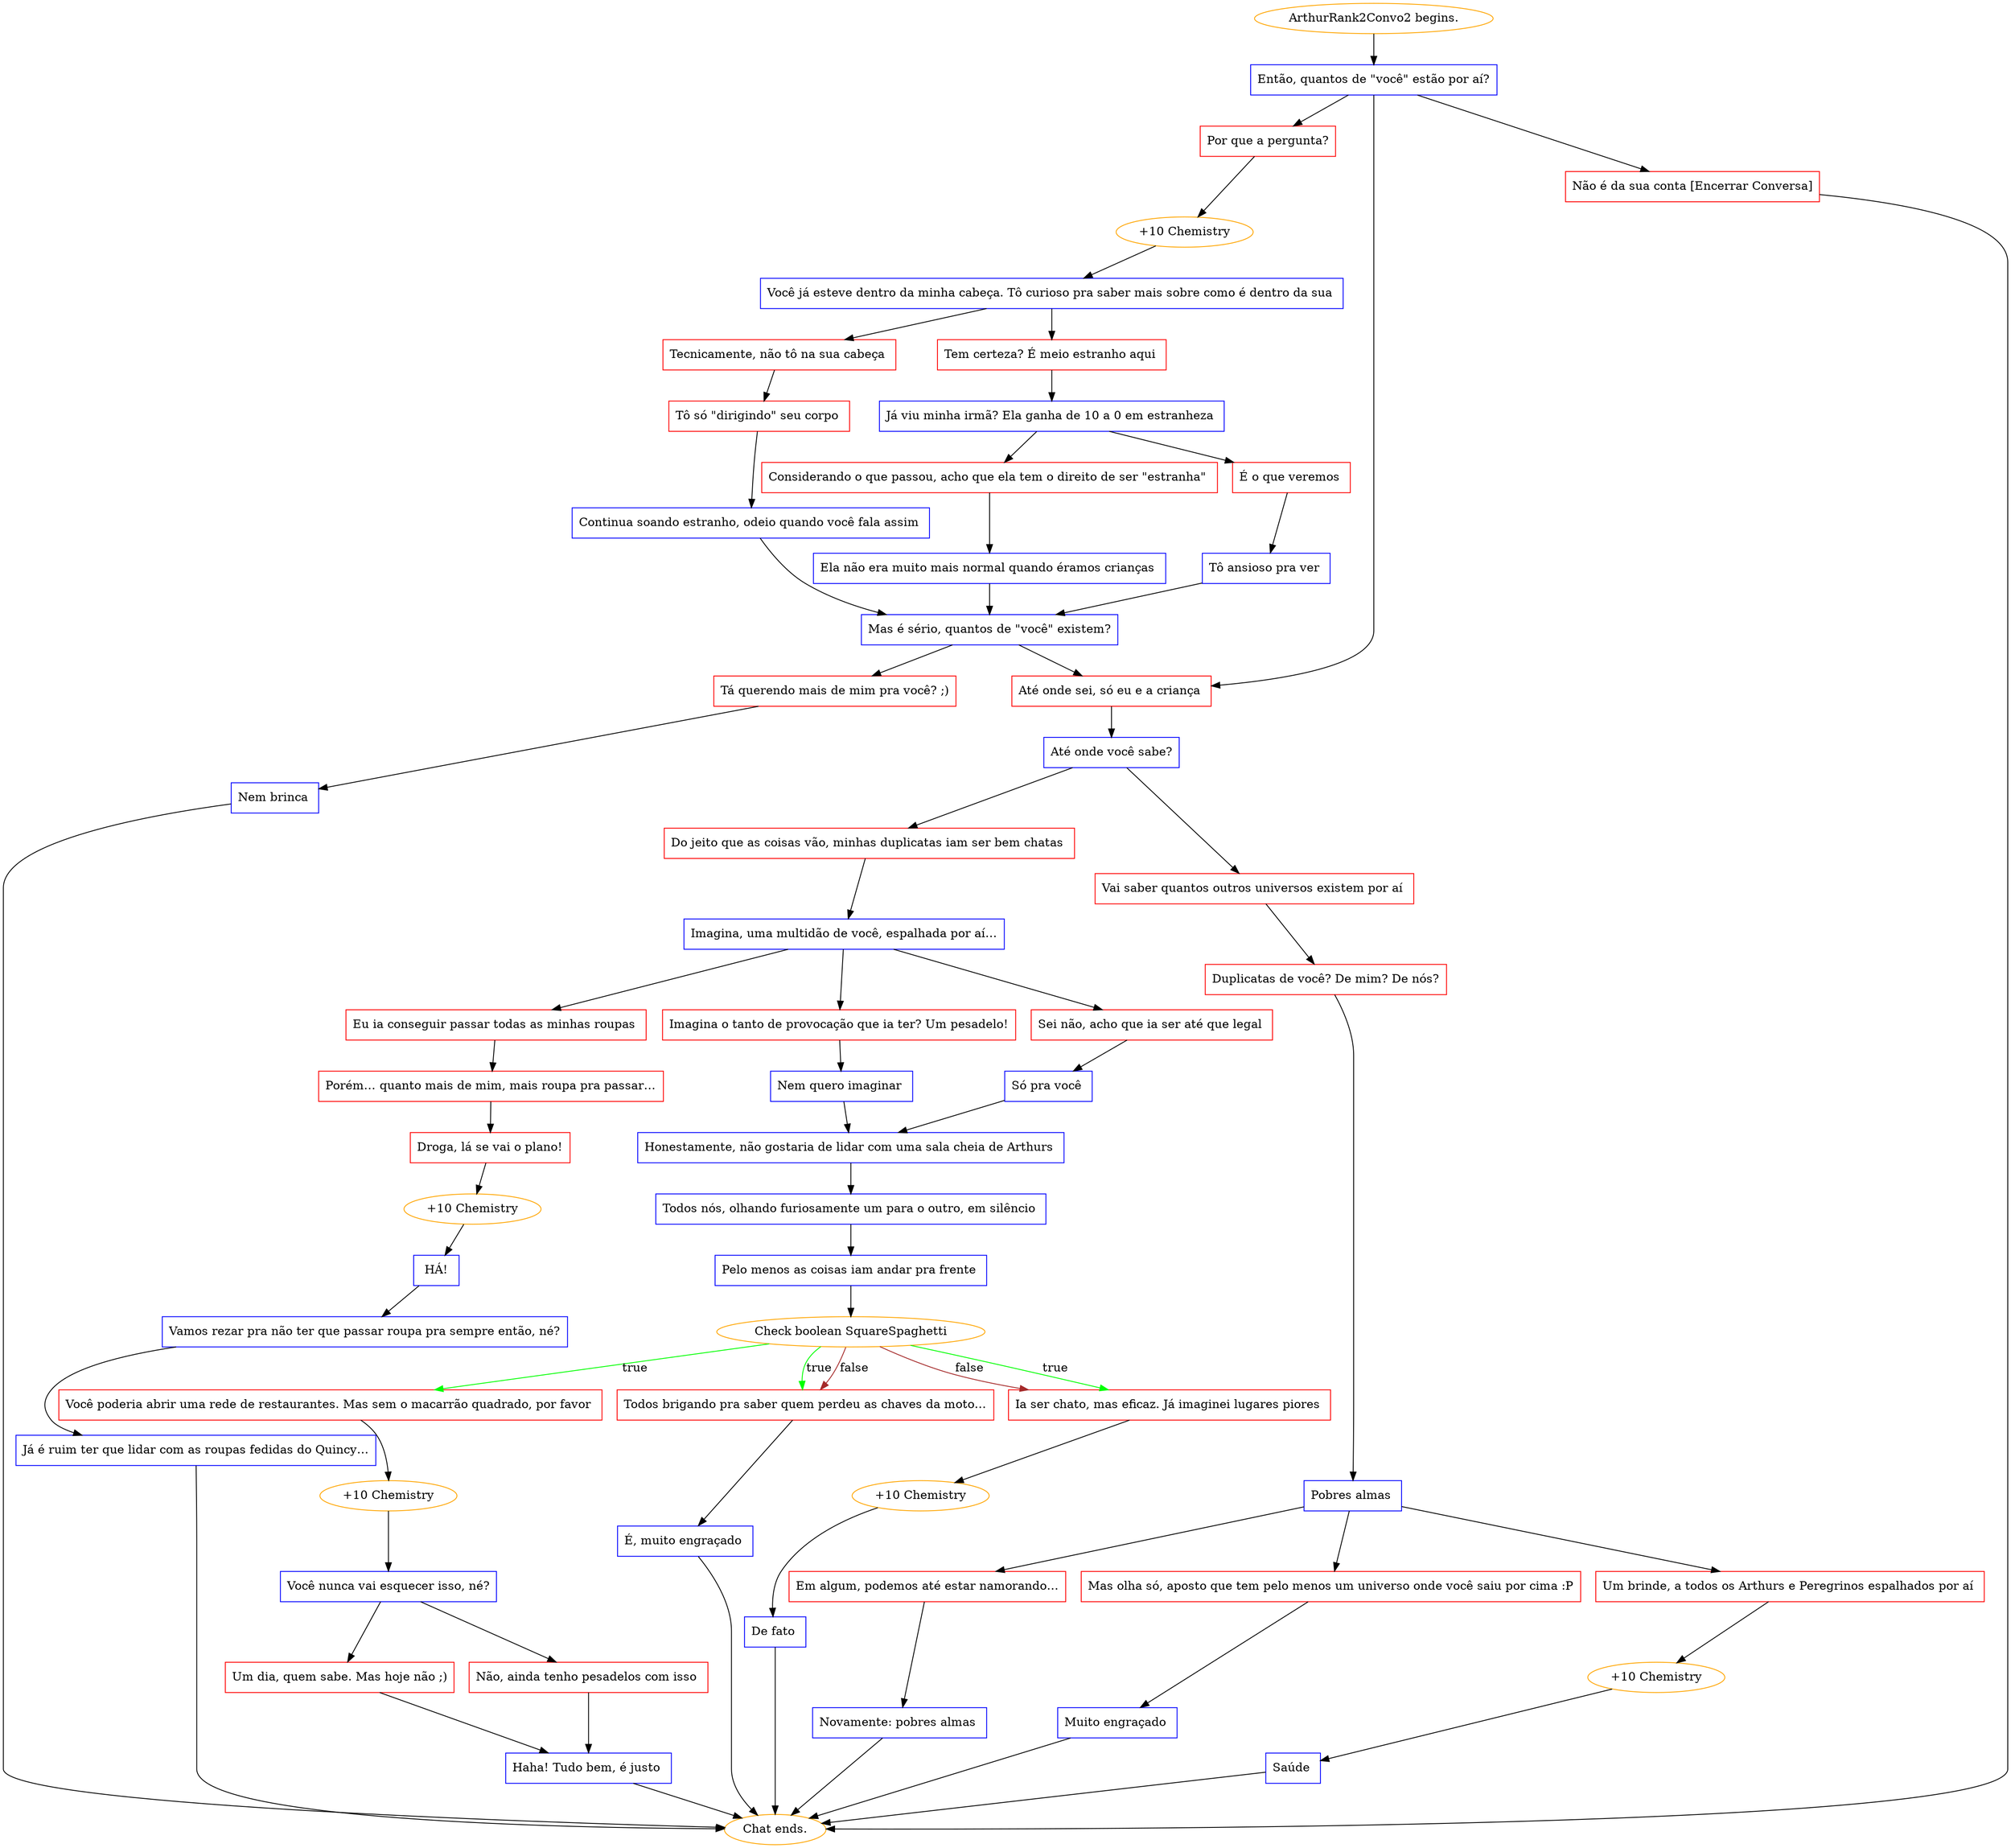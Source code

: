 digraph {
	"ArthurRank2Convo2 begins." [color=orange];
		"ArthurRank2Convo2 begins." -> j925857083;
	j925857083 [label="Então, quantos de \"você\" estão por aí?",shape=box,color=blue];
		j925857083 -> j1083307364;
		j925857083 -> j1506146184;
		j925857083 -> j3393478837;
	j1083307364 [label="Por que a pergunta?",shape=box,color=red];
		j1083307364 -> j1755548402;
	j1506146184 [label="Não é da sua conta [Encerrar Conversa]",shape=box,color=red];
		j1506146184 -> "Chat ends.";
	j3393478837 [label="Até onde sei, só eu e a criança ",shape=box,color=red];
		j3393478837 -> j1021423421;
	j1755548402 [label="+10 Chemistry",color=orange];
		j1755548402 -> j2363303469;
	"Chat ends." [color=orange];
	j1021423421 [label="Até onde você sabe?",shape=box,color=blue];
		j1021423421 -> j2001318607;
		j1021423421 -> j2079146724;
	j2363303469 [label="Você já esteve dentro da minha cabeça. Tô curioso pra saber mais sobre como é dentro da sua ",shape=box,color=blue];
		j2363303469 -> j1376368587;
		j2363303469 -> j891486444;
	j2001318607 [label="Do jeito que as coisas vão, minhas duplicatas iam ser bem chatas ",shape=box,color=red];
		j2001318607 -> j1086083154;
	j2079146724 [label="Vai saber quantos outros universos existem por aí ",shape=box,color=red];
		j2079146724 -> j827349192;
	j1376368587 [label="Tecnicamente, não tô na sua cabeça ",shape=box,color=red];
		j1376368587 -> j1617419753;
	j891486444 [label="Tem certeza? É meio estranho aqui ",shape=box,color=red];
		j891486444 -> j3771845773;
	j1086083154 [label="Imagina, uma multidão de você, espalhada por aí…",shape=box,color=blue];
		j1086083154 -> j3117456314;
		j1086083154 -> j848658909;
		j1086083154 -> j3644267369;
	j827349192 [label="Duplicatas de você? De mim? De nós?",shape=box,color=red];
		j827349192 -> j1320118445;
	j1617419753 [label="Tô só \"dirigindo\" seu corpo ",shape=box,color=red];
		j1617419753 -> j446807907;
	j3771845773 [label="Já viu minha irmã? Ela ganha de 10 a 0 em estranheza ",shape=box,color=blue];
		j3771845773 -> j2383855343;
		j3771845773 -> j1302692928;
	j3117456314 [label="Eu ia conseguir passar todas as minhas roupas ",shape=box,color=red];
		j3117456314 -> j1246221030;
	j848658909 [label="Imagina o tanto de provocação que ia ter? Um pesadelo!",shape=box,color=red];
		j848658909 -> j741400742;
	j3644267369 [label="Sei não, acho que ia ser até que legal ",shape=box,color=red];
		j3644267369 -> j2880901946;
	j1320118445 [label="Pobres almas ",shape=box,color=blue];
		j1320118445 -> j1069123133;
		j1320118445 -> j1372710555;
		j1320118445 -> j212892269;
	j446807907 [label="Continua soando estranho, odeio quando você fala assim ",shape=box,color=blue];
		j446807907 -> j986477896;
	j2383855343 [label="Considerando o que passou, acho que ela tem o direito de ser \"estranha\" ",shape=box,color=red];
		j2383855343 -> j2165115265;
	j1302692928 [label="É o que veremos ",shape=box,color=red];
		j1302692928 -> j422319038;
	j1246221030 [label="Porém… quanto mais de mim, mais roupa pra passar…",shape=box,color=red];
		j1246221030 -> j3235590006;
	j741400742 [label="Nem quero imaginar ",shape=box,color=blue];
		j741400742 -> j116049927;
	j2880901946 [label="Só pra você ",shape=box,color=blue];
		j2880901946 -> j116049927;
	j1069123133 [label="Em algum, podemos até estar namorando…",shape=box,color=red];
		j1069123133 -> j2074685255;
	j1372710555 [label="Mas olha só, aposto que tem pelo menos um universo onde você saiu por cima :P",shape=box,color=red];
		j1372710555 -> j2500595397;
	j212892269 [label="Um brinde, a todos os Arthurs e Peregrinos espalhados por aí ",shape=box,color=red];
		j212892269 -> j3714956231;
	j986477896 [label="Mas é sério, quantos de \"você\" existem?",shape=box,color=blue];
		j986477896 -> j733141463;
		j986477896 -> j3393478837;
	j2165115265 [label="Ela não era muito mais normal quando éramos crianças ",shape=box,color=blue];
		j2165115265 -> j986477896;
	j422319038 [label="Tô ansioso pra ver ",shape=box,color=blue];
		j422319038 -> j986477896;
	j3235590006 [label="Droga, lá se vai o plano!",shape=box,color=red];
		j3235590006 -> j2143116513;
	j116049927 [label="Honestamente, não gostaria de lidar com uma sala cheia de Arthurs ",shape=box,color=blue];
		j116049927 -> j3558670942;
	j2074685255 [label="Novamente: pobres almas ",shape=box,color=blue];
		j2074685255 -> "Chat ends.";
	j2500595397 [label="Muito engraçado ",shape=box,color=blue];
		j2500595397 -> "Chat ends.";
	j3714956231 [label="+10 Chemistry",color=orange];
		j3714956231 -> j4048912037;
	j733141463 [label="Tá querendo mais de mim pra você? ;)",shape=box,color=red];
		j733141463 -> j4011952789;
	j2143116513 [label="+10 Chemistry",color=orange];
		j2143116513 -> j1554417254;
	j3558670942 [label="Todos nós, olhando furiosamente um para o outro, em silêncio ",shape=box,color=blue];
		j3558670942 -> j2936013723;
	j4048912037 [label="Saúde ",shape=box,color=blue];
		j4048912037 -> "Chat ends.";
	j4011952789 [label="Nem brinca ",shape=box,color=blue];
		j4011952789 -> "Chat ends.";
	j1554417254 [label="HÁ!",shape=box,color=blue];
		j1554417254 -> j3762207539;
	j2936013723 [label="Pelo menos as coisas iam andar pra frente ",shape=box,color=blue];
		j2936013723 -> j3719512554;
	j3762207539 [label="Vamos rezar pra não ter que passar roupa pra sempre então, né?",shape=box,color=blue];
		j3762207539 -> j1713864338;
	j3719512554 [label="Check boolean SquareSpaghetti",color=orange];
		j3719512554 -> j666932032 [label=true,color=green];
		j3719512554 -> j1350002009 [label=true,color=green];
		j3719512554 -> j492319251 [label=true,color=green];
		j3719512554 -> j1350002009 [label=false,color=brown];
		j3719512554 -> j492319251 [label=false,color=brown];
	j1713864338 [label="Já é ruim ter que lidar com as roupas fedidas do Quincy…",shape=box,color=blue];
		j1713864338 -> "Chat ends.";
	j666932032 [label="Você poderia abrir uma rede de restaurantes. Mas sem o macarrão quadrado, por favor ",shape=box,color=red];
		j666932032 -> j3936455959;
	j1350002009 [label="Ia ser chato, mas eficaz. Já imaginei lugares piores ",shape=box,color=red];
		j1350002009 -> j2339918003;
	j492319251 [label="Todos brigando pra saber quem perdeu as chaves da moto…",shape=box,color=red];
		j492319251 -> j3649676696;
	j3936455959 [label="+10 Chemistry",color=orange];
		j3936455959 -> j3235345784;
	j2339918003 [label="+10 Chemistry",color=orange];
		j2339918003 -> j2141596264;
	j3649676696 [label="É, muito engraçado ",shape=box,color=blue];
		j3649676696 -> "Chat ends.";
	j3235345784 [label="Você nunca vai esquecer isso, né?",shape=box,color=blue];
		j3235345784 -> j3959025261;
		j3235345784 -> j671688434;
	j2141596264 [label="De fato ",shape=box,color=blue];
		j2141596264 -> "Chat ends.";
	j3959025261 [label="Um dia, quem sabe. Mas hoje não ;)",shape=box,color=red];
		j3959025261 -> j1828969044;
	j671688434 [label="Não, ainda tenho pesadelos com isso ",shape=box,color=red];
		j671688434 -> j1828969044;
	j1828969044 [label="Haha! Tudo bem, é justo ",shape=box,color=blue];
		j1828969044 -> "Chat ends.";
}